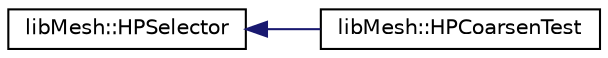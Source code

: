 digraph "类继承关系图"
{
 // INTERACTIVE_SVG=YES
  edge [fontname="Helvetica",fontsize="10",labelfontname="Helvetica",labelfontsize="10"];
  node [fontname="Helvetica",fontsize="10",shape=record];
  rankdir="LR";
  Node1 [label="libMesh::HPSelector",height=0.2,width=0.4,color="black", fillcolor="white", style="filled",URL="$classlibMesh_1_1HPSelector.html",tooltip="Subclasses of this abstract base class choose between h refining and p elevation. ..."];
  Node1 -> Node2 [dir="back",color="midnightblue",fontsize="10",style="solid",fontname="Helvetica"];
  Node2 [label="libMesh::HPCoarsenTest",height=0.2,width=0.4,color="black", fillcolor="white", style="filled",URL="$classlibMesh_1_1HPCoarsenTest.html",tooltip="This class uses the error estimate given by different types of derefinement (h coarsening or p reduct..."];
}
